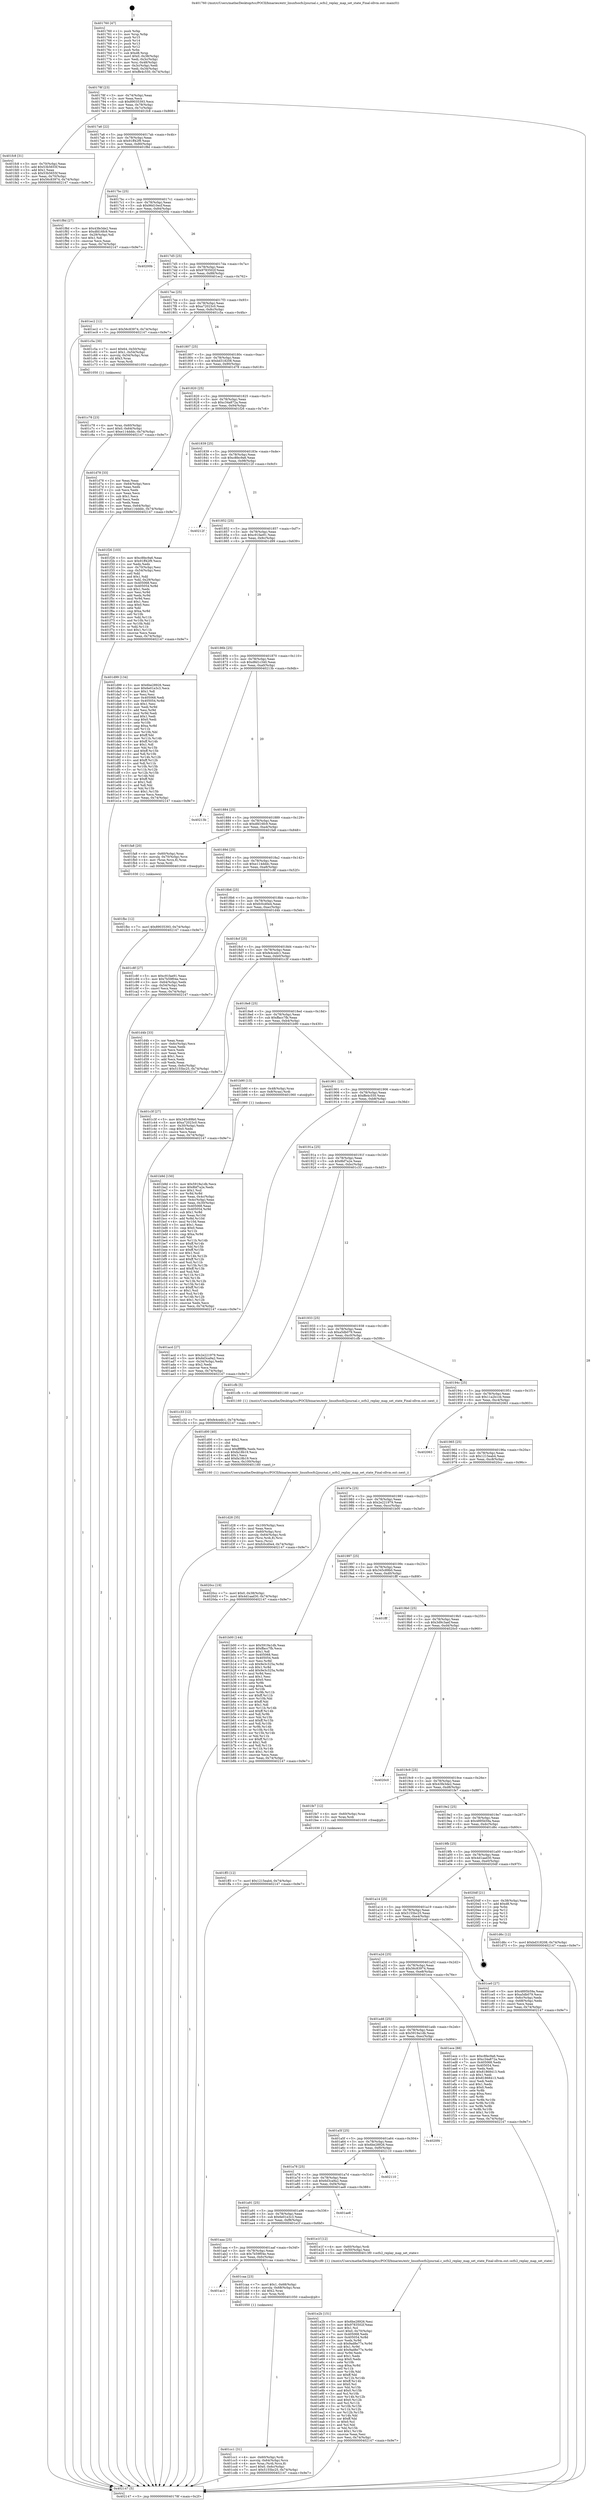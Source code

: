 digraph "0x401760" {
  label = "0x401760 (/mnt/c/Users/mathe/Desktop/tcc/POCII/binaries/extr_linuxfsocfs2journal.c_ocfs2_replay_map_set_state_Final-ollvm.out::main(0))"
  labelloc = "t"
  node[shape=record]

  Entry [label="",width=0.3,height=0.3,shape=circle,fillcolor=black,style=filled]
  "0x40178f" [label="{
     0x40178f [23]\l
     | [instrs]\l
     &nbsp;&nbsp;0x40178f \<+3\>: mov -0x74(%rbp),%eax\l
     &nbsp;&nbsp;0x401792 \<+2\>: mov %eax,%ecx\l
     &nbsp;&nbsp;0x401794 \<+6\>: sub $0x89035393,%ecx\l
     &nbsp;&nbsp;0x40179a \<+3\>: mov %eax,-0x78(%rbp)\l
     &nbsp;&nbsp;0x40179d \<+3\>: mov %ecx,-0x7c(%rbp)\l
     &nbsp;&nbsp;0x4017a0 \<+6\>: je 0000000000401fc8 \<main+0x868\>\l
  }"]
  "0x401fc8" [label="{
     0x401fc8 [31]\l
     | [instrs]\l
     &nbsp;&nbsp;0x401fc8 \<+3\>: mov -0x70(%rbp),%eax\l
     &nbsp;&nbsp;0x401fcb \<+5\>: add $0x53b5655f,%eax\l
     &nbsp;&nbsp;0x401fd0 \<+3\>: add $0x1,%eax\l
     &nbsp;&nbsp;0x401fd3 \<+5\>: sub $0x53b5655f,%eax\l
     &nbsp;&nbsp;0x401fd8 \<+3\>: mov %eax,-0x70(%rbp)\l
     &nbsp;&nbsp;0x401fdb \<+7\>: movl $0x56c83974,-0x74(%rbp)\l
     &nbsp;&nbsp;0x401fe2 \<+5\>: jmp 0000000000402147 \<main+0x9e7\>\l
  }"]
  "0x4017a6" [label="{
     0x4017a6 [22]\l
     | [instrs]\l
     &nbsp;&nbsp;0x4017a6 \<+5\>: jmp 00000000004017ab \<main+0x4b\>\l
     &nbsp;&nbsp;0x4017ab \<+3\>: mov -0x78(%rbp),%eax\l
     &nbsp;&nbsp;0x4017ae \<+5\>: sub $0x91ff42f9,%eax\l
     &nbsp;&nbsp;0x4017b3 \<+3\>: mov %eax,-0x80(%rbp)\l
     &nbsp;&nbsp;0x4017b6 \<+6\>: je 0000000000401f8d \<main+0x82d\>\l
  }"]
  Exit [label="",width=0.3,height=0.3,shape=circle,fillcolor=black,style=filled,peripheries=2]
  "0x401f8d" [label="{
     0x401f8d [27]\l
     | [instrs]\l
     &nbsp;&nbsp;0x401f8d \<+5\>: mov $0x43fe3de2,%eax\l
     &nbsp;&nbsp;0x401f92 \<+5\>: mov $0xdfd16fc9,%ecx\l
     &nbsp;&nbsp;0x401f97 \<+3\>: mov -0x29(%rbp),%dl\l
     &nbsp;&nbsp;0x401f9a \<+3\>: test $0x1,%dl\l
     &nbsp;&nbsp;0x401f9d \<+3\>: cmovne %ecx,%eax\l
     &nbsp;&nbsp;0x401fa0 \<+3\>: mov %eax,-0x74(%rbp)\l
     &nbsp;&nbsp;0x401fa3 \<+5\>: jmp 0000000000402147 \<main+0x9e7\>\l
  }"]
  "0x4017bc" [label="{
     0x4017bc [25]\l
     | [instrs]\l
     &nbsp;&nbsp;0x4017bc \<+5\>: jmp 00000000004017c1 \<main+0x61\>\l
     &nbsp;&nbsp;0x4017c1 \<+3\>: mov -0x78(%rbp),%eax\l
     &nbsp;&nbsp;0x4017c4 \<+5\>: sub $0x96d10ecf,%eax\l
     &nbsp;&nbsp;0x4017c9 \<+6\>: mov %eax,-0x84(%rbp)\l
     &nbsp;&nbsp;0x4017cf \<+6\>: je 000000000040200b \<main+0x8ab\>\l
  }"]
  "0x401ff3" [label="{
     0x401ff3 [12]\l
     | [instrs]\l
     &nbsp;&nbsp;0x401ff3 \<+7\>: movl $0x1215eab4,-0x74(%rbp)\l
     &nbsp;&nbsp;0x401ffa \<+5\>: jmp 0000000000402147 \<main+0x9e7\>\l
  }"]
  "0x40200b" [label="{
     0x40200b\l
  }", style=dashed]
  "0x4017d5" [label="{
     0x4017d5 [25]\l
     | [instrs]\l
     &nbsp;&nbsp;0x4017d5 \<+5\>: jmp 00000000004017da \<main+0x7a\>\l
     &nbsp;&nbsp;0x4017da \<+3\>: mov -0x78(%rbp),%eax\l
     &nbsp;&nbsp;0x4017dd \<+5\>: sub $0x9783502f,%eax\l
     &nbsp;&nbsp;0x4017e2 \<+6\>: mov %eax,-0x88(%rbp)\l
     &nbsp;&nbsp;0x4017e8 \<+6\>: je 0000000000401ec2 \<main+0x762\>\l
  }"]
  "0x401fbc" [label="{
     0x401fbc [12]\l
     | [instrs]\l
     &nbsp;&nbsp;0x401fbc \<+7\>: movl $0x89035393,-0x74(%rbp)\l
     &nbsp;&nbsp;0x401fc3 \<+5\>: jmp 0000000000402147 \<main+0x9e7\>\l
  }"]
  "0x401ec2" [label="{
     0x401ec2 [12]\l
     | [instrs]\l
     &nbsp;&nbsp;0x401ec2 \<+7\>: movl $0x56c83974,-0x74(%rbp)\l
     &nbsp;&nbsp;0x401ec9 \<+5\>: jmp 0000000000402147 \<main+0x9e7\>\l
  }"]
  "0x4017ee" [label="{
     0x4017ee [25]\l
     | [instrs]\l
     &nbsp;&nbsp;0x4017ee \<+5\>: jmp 00000000004017f3 \<main+0x93\>\l
     &nbsp;&nbsp;0x4017f3 \<+3\>: mov -0x78(%rbp),%eax\l
     &nbsp;&nbsp;0x4017f6 \<+5\>: sub $0xa72023c0,%eax\l
     &nbsp;&nbsp;0x4017fb \<+6\>: mov %eax,-0x8c(%rbp)\l
     &nbsp;&nbsp;0x401801 \<+6\>: je 0000000000401c5a \<main+0x4fa\>\l
  }"]
  "0x401e2b" [label="{
     0x401e2b [151]\l
     | [instrs]\l
     &nbsp;&nbsp;0x401e2b \<+5\>: mov $0x6be28926,%esi\l
     &nbsp;&nbsp;0x401e30 \<+5\>: mov $0x9783502f,%eax\l
     &nbsp;&nbsp;0x401e35 \<+2\>: mov $0x1,%cl\l
     &nbsp;&nbsp;0x401e37 \<+7\>: movl $0x0,-0x70(%rbp)\l
     &nbsp;&nbsp;0x401e3e \<+7\>: mov 0x405068,%edx\l
     &nbsp;&nbsp;0x401e45 \<+8\>: mov 0x405054,%r8d\l
     &nbsp;&nbsp;0x401e4d \<+3\>: mov %edx,%r9d\l
     &nbsp;&nbsp;0x401e50 \<+7\>: sub $0x9ad8e77e,%r9d\l
     &nbsp;&nbsp;0x401e57 \<+4\>: sub $0x1,%r9d\l
     &nbsp;&nbsp;0x401e5b \<+7\>: add $0x9ad8e77e,%r9d\l
     &nbsp;&nbsp;0x401e62 \<+4\>: imul %r9d,%edx\l
     &nbsp;&nbsp;0x401e66 \<+3\>: and $0x1,%edx\l
     &nbsp;&nbsp;0x401e69 \<+3\>: cmp $0x0,%edx\l
     &nbsp;&nbsp;0x401e6c \<+4\>: sete %r10b\l
     &nbsp;&nbsp;0x401e70 \<+4\>: cmp $0xa,%r8d\l
     &nbsp;&nbsp;0x401e74 \<+4\>: setl %r11b\l
     &nbsp;&nbsp;0x401e78 \<+3\>: mov %r10b,%bl\l
     &nbsp;&nbsp;0x401e7b \<+3\>: xor $0xff,%bl\l
     &nbsp;&nbsp;0x401e7e \<+3\>: mov %r11b,%r14b\l
     &nbsp;&nbsp;0x401e81 \<+4\>: xor $0xff,%r14b\l
     &nbsp;&nbsp;0x401e85 \<+3\>: xor $0x0,%cl\l
     &nbsp;&nbsp;0x401e88 \<+3\>: mov %bl,%r15b\l
     &nbsp;&nbsp;0x401e8b \<+4\>: and $0x0,%r15b\l
     &nbsp;&nbsp;0x401e8f \<+3\>: and %cl,%r10b\l
     &nbsp;&nbsp;0x401e92 \<+3\>: mov %r14b,%r12b\l
     &nbsp;&nbsp;0x401e95 \<+4\>: and $0x0,%r12b\l
     &nbsp;&nbsp;0x401e99 \<+3\>: and %cl,%r11b\l
     &nbsp;&nbsp;0x401e9c \<+3\>: or %r10b,%r15b\l
     &nbsp;&nbsp;0x401e9f \<+3\>: or %r11b,%r12b\l
     &nbsp;&nbsp;0x401ea2 \<+3\>: xor %r12b,%r15b\l
     &nbsp;&nbsp;0x401ea5 \<+3\>: or %r14b,%bl\l
     &nbsp;&nbsp;0x401ea8 \<+3\>: xor $0xff,%bl\l
     &nbsp;&nbsp;0x401eab \<+3\>: or $0x0,%cl\l
     &nbsp;&nbsp;0x401eae \<+2\>: and %cl,%bl\l
     &nbsp;&nbsp;0x401eb0 \<+3\>: or %bl,%r15b\l
     &nbsp;&nbsp;0x401eb3 \<+4\>: test $0x1,%r15b\l
     &nbsp;&nbsp;0x401eb7 \<+3\>: cmovne %eax,%esi\l
     &nbsp;&nbsp;0x401eba \<+3\>: mov %esi,-0x74(%rbp)\l
     &nbsp;&nbsp;0x401ebd \<+5\>: jmp 0000000000402147 \<main+0x9e7\>\l
  }"]
  "0x401c5a" [label="{
     0x401c5a [30]\l
     | [instrs]\l
     &nbsp;&nbsp;0x401c5a \<+7\>: movl $0x64,-0x50(%rbp)\l
     &nbsp;&nbsp;0x401c61 \<+7\>: movl $0x1,-0x54(%rbp)\l
     &nbsp;&nbsp;0x401c68 \<+4\>: movslq -0x54(%rbp),%rax\l
     &nbsp;&nbsp;0x401c6c \<+4\>: shl $0x3,%rax\l
     &nbsp;&nbsp;0x401c70 \<+3\>: mov %rax,%rdi\l
     &nbsp;&nbsp;0x401c73 \<+5\>: call 0000000000401050 \<malloc@plt\>\l
     | [calls]\l
     &nbsp;&nbsp;0x401050 \{1\} (unknown)\l
  }"]
  "0x401807" [label="{
     0x401807 [25]\l
     | [instrs]\l
     &nbsp;&nbsp;0x401807 \<+5\>: jmp 000000000040180c \<main+0xac\>\l
     &nbsp;&nbsp;0x40180c \<+3\>: mov -0x78(%rbp),%eax\l
     &nbsp;&nbsp;0x40180f \<+5\>: sub $0xbd318208,%eax\l
     &nbsp;&nbsp;0x401814 \<+6\>: mov %eax,-0x90(%rbp)\l
     &nbsp;&nbsp;0x40181a \<+6\>: je 0000000000401d78 \<main+0x618\>\l
  }"]
  "0x401d28" [label="{
     0x401d28 [35]\l
     | [instrs]\l
     &nbsp;&nbsp;0x401d28 \<+6\>: mov -0x100(%rbp),%ecx\l
     &nbsp;&nbsp;0x401d2e \<+3\>: imul %eax,%ecx\l
     &nbsp;&nbsp;0x401d31 \<+4\>: mov -0x60(%rbp),%rsi\l
     &nbsp;&nbsp;0x401d35 \<+4\>: movslq -0x64(%rbp),%rdi\l
     &nbsp;&nbsp;0x401d39 \<+4\>: mov (%rsi,%rdi,8),%rsi\l
     &nbsp;&nbsp;0x401d3d \<+2\>: mov %ecx,(%rsi)\l
     &nbsp;&nbsp;0x401d3f \<+7\>: movl $0xfc0cd0e4,-0x74(%rbp)\l
     &nbsp;&nbsp;0x401d46 \<+5\>: jmp 0000000000402147 \<main+0x9e7\>\l
  }"]
  "0x401d78" [label="{
     0x401d78 [33]\l
     | [instrs]\l
     &nbsp;&nbsp;0x401d78 \<+2\>: xor %eax,%eax\l
     &nbsp;&nbsp;0x401d7a \<+3\>: mov -0x64(%rbp),%ecx\l
     &nbsp;&nbsp;0x401d7d \<+2\>: mov %eax,%edx\l
     &nbsp;&nbsp;0x401d7f \<+2\>: sub %ecx,%edx\l
     &nbsp;&nbsp;0x401d81 \<+2\>: mov %eax,%ecx\l
     &nbsp;&nbsp;0x401d83 \<+3\>: sub $0x1,%ecx\l
     &nbsp;&nbsp;0x401d86 \<+2\>: add %ecx,%edx\l
     &nbsp;&nbsp;0x401d88 \<+2\>: sub %edx,%eax\l
     &nbsp;&nbsp;0x401d8a \<+3\>: mov %eax,-0x64(%rbp)\l
     &nbsp;&nbsp;0x401d8d \<+7\>: movl $0xe114dddc,-0x74(%rbp)\l
     &nbsp;&nbsp;0x401d94 \<+5\>: jmp 0000000000402147 \<main+0x9e7\>\l
  }"]
  "0x401820" [label="{
     0x401820 [25]\l
     | [instrs]\l
     &nbsp;&nbsp;0x401820 \<+5\>: jmp 0000000000401825 \<main+0xc5\>\l
     &nbsp;&nbsp;0x401825 \<+3\>: mov -0x78(%rbp),%eax\l
     &nbsp;&nbsp;0x401828 \<+5\>: sub $0xc34a872a,%eax\l
     &nbsp;&nbsp;0x40182d \<+6\>: mov %eax,-0x94(%rbp)\l
     &nbsp;&nbsp;0x401833 \<+6\>: je 0000000000401f26 \<main+0x7c6\>\l
  }"]
  "0x401d00" [label="{
     0x401d00 [40]\l
     | [instrs]\l
     &nbsp;&nbsp;0x401d00 \<+5\>: mov $0x2,%ecx\l
     &nbsp;&nbsp;0x401d05 \<+1\>: cltd\l
     &nbsp;&nbsp;0x401d06 \<+2\>: idiv %ecx\l
     &nbsp;&nbsp;0x401d08 \<+6\>: imul $0xfffffffe,%edx,%ecx\l
     &nbsp;&nbsp;0x401d0e \<+6\>: sub $0xfa18b19,%ecx\l
     &nbsp;&nbsp;0x401d14 \<+3\>: add $0x1,%ecx\l
     &nbsp;&nbsp;0x401d17 \<+6\>: add $0xfa18b19,%ecx\l
     &nbsp;&nbsp;0x401d1d \<+6\>: mov %ecx,-0x100(%rbp)\l
     &nbsp;&nbsp;0x401d23 \<+5\>: call 0000000000401160 \<next_i\>\l
     | [calls]\l
     &nbsp;&nbsp;0x401160 \{1\} (/mnt/c/Users/mathe/Desktop/tcc/POCII/binaries/extr_linuxfsocfs2journal.c_ocfs2_replay_map_set_state_Final-ollvm.out::next_i)\l
  }"]
  "0x401f26" [label="{
     0x401f26 [103]\l
     | [instrs]\l
     &nbsp;&nbsp;0x401f26 \<+5\>: mov $0xc8fec9a6,%eax\l
     &nbsp;&nbsp;0x401f2b \<+5\>: mov $0x91ff42f9,%ecx\l
     &nbsp;&nbsp;0x401f30 \<+2\>: xor %edx,%edx\l
     &nbsp;&nbsp;0x401f32 \<+3\>: mov -0x70(%rbp),%esi\l
     &nbsp;&nbsp;0x401f35 \<+3\>: cmp -0x54(%rbp),%esi\l
     &nbsp;&nbsp;0x401f38 \<+4\>: setl %dil\l
     &nbsp;&nbsp;0x401f3c \<+4\>: and $0x1,%dil\l
     &nbsp;&nbsp;0x401f40 \<+4\>: mov %dil,-0x29(%rbp)\l
     &nbsp;&nbsp;0x401f44 \<+7\>: mov 0x405068,%esi\l
     &nbsp;&nbsp;0x401f4b \<+8\>: mov 0x405054,%r8d\l
     &nbsp;&nbsp;0x401f53 \<+3\>: sub $0x1,%edx\l
     &nbsp;&nbsp;0x401f56 \<+3\>: mov %esi,%r9d\l
     &nbsp;&nbsp;0x401f59 \<+3\>: add %edx,%r9d\l
     &nbsp;&nbsp;0x401f5c \<+4\>: imul %r9d,%esi\l
     &nbsp;&nbsp;0x401f60 \<+3\>: and $0x1,%esi\l
     &nbsp;&nbsp;0x401f63 \<+3\>: cmp $0x0,%esi\l
     &nbsp;&nbsp;0x401f66 \<+4\>: sete %dil\l
     &nbsp;&nbsp;0x401f6a \<+4\>: cmp $0xa,%r8d\l
     &nbsp;&nbsp;0x401f6e \<+4\>: setl %r10b\l
     &nbsp;&nbsp;0x401f72 \<+3\>: mov %dil,%r11b\l
     &nbsp;&nbsp;0x401f75 \<+3\>: and %r10b,%r11b\l
     &nbsp;&nbsp;0x401f78 \<+3\>: xor %r10b,%dil\l
     &nbsp;&nbsp;0x401f7b \<+3\>: or %dil,%r11b\l
     &nbsp;&nbsp;0x401f7e \<+4\>: test $0x1,%r11b\l
     &nbsp;&nbsp;0x401f82 \<+3\>: cmovne %ecx,%eax\l
     &nbsp;&nbsp;0x401f85 \<+3\>: mov %eax,-0x74(%rbp)\l
     &nbsp;&nbsp;0x401f88 \<+5\>: jmp 0000000000402147 \<main+0x9e7\>\l
  }"]
  "0x401839" [label="{
     0x401839 [25]\l
     | [instrs]\l
     &nbsp;&nbsp;0x401839 \<+5\>: jmp 000000000040183e \<main+0xde\>\l
     &nbsp;&nbsp;0x40183e \<+3\>: mov -0x78(%rbp),%eax\l
     &nbsp;&nbsp;0x401841 \<+5\>: sub $0xc8fec9a6,%eax\l
     &nbsp;&nbsp;0x401846 \<+6\>: mov %eax,-0x98(%rbp)\l
     &nbsp;&nbsp;0x40184c \<+6\>: je 000000000040212f \<main+0x9cf\>\l
  }"]
  "0x401cc1" [label="{
     0x401cc1 [31]\l
     | [instrs]\l
     &nbsp;&nbsp;0x401cc1 \<+4\>: mov -0x60(%rbp),%rdi\l
     &nbsp;&nbsp;0x401cc5 \<+4\>: movslq -0x64(%rbp),%rcx\l
     &nbsp;&nbsp;0x401cc9 \<+4\>: mov %rax,(%rdi,%rcx,8)\l
     &nbsp;&nbsp;0x401ccd \<+7\>: movl $0x0,-0x6c(%rbp)\l
     &nbsp;&nbsp;0x401cd4 \<+7\>: movl $0x5155bc25,-0x74(%rbp)\l
     &nbsp;&nbsp;0x401cdb \<+5\>: jmp 0000000000402147 \<main+0x9e7\>\l
  }"]
  "0x40212f" [label="{
     0x40212f\l
  }", style=dashed]
  "0x401852" [label="{
     0x401852 [25]\l
     | [instrs]\l
     &nbsp;&nbsp;0x401852 \<+5\>: jmp 0000000000401857 \<main+0xf7\>\l
     &nbsp;&nbsp;0x401857 \<+3\>: mov -0x78(%rbp),%eax\l
     &nbsp;&nbsp;0x40185a \<+5\>: sub $0xc91fae91,%eax\l
     &nbsp;&nbsp;0x40185f \<+6\>: mov %eax,-0x9c(%rbp)\l
     &nbsp;&nbsp;0x401865 \<+6\>: je 0000000000401d99 \<main+0x639\>\l
  }"]
  "0x401ac3" [label="{
     0x401ac3\l
  }", style=dashed]
  "0x401d99" [label="{
     0x401d99 [134]\l
     | [instrs]\l
     &nbsp;&nbsp;0x401d99 \<+5\>: mov $0x6be28926,%eax\l
     &nbsp;&nbsp;0x401d9e \<+5\>: mov $0x6e01e3c3,%ecx\l
     &nbsp;&nbsp;0x401da3 \<+2\>: mov $0x1,%dl\l
     &nbsp;&nbsp;0x401da5 \<+2\>: xor %esi,%esi\l
     &nbsp;&nbsp;0x401da7 \<+7\>: mov 0x405068,%edi\l
     &nbsp;&nbsp;0x401dae \<+8\>: mov 0x405054,%r8d\l
     &nbsp;&nbsp;0x401db6 \<+3\>: sub $0x1,%esi\l
     &nbsp;&nbsp;0x401db9 \<+3\>: mov %edi,%r9d\l
     &nbsp;&nbsp;0x401dbc \<+3\>: add %esi,%r9d\l
     &nbsp;&nbsp;0x401dbf \<+4\>: imul %r9d,%edi\l
     &nbsp;&nbsp;0x401dc3 \<+3\>: and $0x1,%edi\l
     &nbsp;&nbsp;0x401dc6 \<+3\>: cmp $0x0,%edi\l
     &nbsp;&nbsp;0x401dc9 \<+4\>: sete %r10b\l
     &nbsp;&nbsp;0x401dcd \<+4\>: cmp $0xa,%r8d\l
     &nbsp;&nbsp;0x401dd1 \<+4\>: setl %r11b\l
     &nbsp;&nbsp;0x401dd5 \<+3\>: mov %r10b,%bl\l
     &nbsp;&nbsp;0x401dd8 \<+3\>: xor $0xff,%bl\l
     &nbsp;&nbsp;0x401ddb \<+3\>: mov %r11b,%r14b\l
     &nbsp;&nbsp;0x401dde \<+4\>: xor $0xff,%r14b\l
     &nbsp;&nbsp;0x401de2 \<+3\>: xor $0x1,%dl\l
     &nbsp;&nbsp;0x401de5 \<+3\>: mov %bl,%r15b\l
     &nbsp;&nbsp;0x401de8 \<+4\>: and $0xff,%r15b\l
     &nbsp;&nbsp;0x401dec \<+3\>: and %dl,%r10b\l
     &nbsp;&nbsp;0x401def \<+3\>: mov %r14b,%r12b\l
     &nbsp;&nbsp;0x401df2 \<+4\>: and $0xff,%r12b\l
     &nbsp;&nbsp;0x401df6 \<+3\>: and %dl,%r11b\l
     &nbsp;&nbsp;0x401df9 \<+3\>: or %r10b,%r15b\l
     &nbsp;&nbsp;0x401dfc \<+3\>: or %r11b,%r12b\l
     &nbsp;&nbsp;0x401dff \<+3\>: xor %r12b,%r15b\l
     &nbsp;&nbsp;0x401e02 \<+3\>: or %r14b,%bl\l
     &nbsp;&nbsp;0x401e05 \<+3\>: xor $0xff,%bl\l
     &nbsp;&nbsp;0x401e08 \<+3\>: or $0x1,%dl\l
     &nbsp;&nbsp;0x401e0b \<+2\>: and %dl,%bl\l
     &nbsp;&nbsp;0x401e0d \<+3\>: or %bl,%r15b\l
     &nbsp;&nbsp;0x401e10 \<+4\>: test $0x1,%r15b\l
     &nbsp;&nbsp;0x401e14 \<+3\>: cmovne %ecx,%eax\l
     &nbsp;&nbsp;0x401e17 \<+3\>: mov %eax,-0x74(%rbp)\l
     &nbsp;&nbsp;0x401e1a \<+5\>: jmp 0000000000402147 \<main+0x9e7\>\l
  }"]
  "0x40186b" [label="{
     0x40186b [25]\l
     | [instrs]\l
     &nbsp;&nbsp;0x40186b \<+5\>: jmp 0000000000401870 \<main+0x110\>\l
     &nbsp;&nbsp;0x401870 \<+3\>: mov -0x78(%rbp),%eax\l
     &nbsp;&nbsp;0x401873 \<+5\>: sub $0xd8d1c340,%eax\l
     &nbsp;&nbsp;0x401878 \<+6\>: mov %eax,-0xa0(%rbp)\l
     &nbsp;&nbsp;0x40187e \<+6\>: je 000000000040213b \<main+0x9db\>\l
  }"]
  "0x401caa" [label="{
     0x401caa [23]\l
     | [instrs]\l
     &nbsp;&nbsp;0x401caa \<+7\>: movl $0x1,-0x68(%rbp)\l
     &nbsp;&nbsp;0x401cb1 \<+4\>: movslq -0x68(%rbp),%rax\l
     &nbsp;&nbsp;0x401cb5 \<+4\>: shl $0x2,%rax\l
     &nbsp;&nbsp;0x401cb9 \<+3\>: mov %rax,%rdi\l
     &nbsp;&nbsp;0x401cbc \<+5\>: call 0000000000401050 \<malloc@plt\>\l
     | [calls]\l
     &nbsp;&nbsp;0x401050 \{1\} (unknown)\l
  }"]
  "0x40213b" [label="{
     0x40213b\l
  }", style=dashed]
  "0x401884" [label="{
     0x401884 [25]\l
     | [instrs]\l
     &nbsp;&nbsp;0x401884 \<+5\>: jmp 0000000000401889 \<main+0x129\>\l
     &nbsp;&nbsp;0x401889 \<+3\>: mov -0x78(%rbp),%eax\l
     &nbsp;&nbsp;0x40188c \<+5\>: sub $0xdfd16fc9,%eax\l
     &nbsp;&nbsp;0x401891 \<+6\>: mov %eax,-0xa4(%rbp)\l
     &nbsp;&nbsp;0x401897 \<+6\>: je 0000000000401fa8 \<main+0x848\>\l
  }"]
  "0x401aaa" [label="{
     0x401aaa [25]\l
     | [instrs]\l
     &nbsp;&nbsp;0x401aaa \<+5\>: jmp 0000000000401aaf \<main+0x34f\>\l
     &nbsp;&nbsp;0x401aaf \<+3\>: mov -0x78(%rbp),%eax\l
     &nbsp;&nbsp;0x401ab2 \<+5\>: sub $0x7b59f04e,%eax\l
     &nbsp;&nbsp;0x401ab7 \<+6\>: mov %eax,-0xfc(%rbp)\l
     &nbsp;&nbsp;0x401abd \<+6\>: je 0000000000401caa \<main+0x54a\>\l
  }"]
  "0x401fa8" [label="{
     0x401fa8 [20]\l
     | [instrs]\l
     &nbsp;&nbsp;0x401fa8 \<+4\>: mov -0x60(%rbp),%rax\l
     &nbsp;&nbsp;0x401fac \<+4\>: movslq -0x70(%rbp),%rcx\l
     &nbsp;&nbsp;0x401fb0 \<+4\>: mov (%rax,%rcx,8),%rax\l
     &nbsp;&nbsp;0x401fb4 \<+3\>: mov %rax,%rdi\l
     &nbsp;&nbsp;0x401fb7 \<+5\>: call 0000000000401030 \<free@plt\>\l
     | [calls]\l
     &nbsp;&nbsp;0x401030 \{1\} (unknown)\l
  }"]
  "0x40189d" [label="{
     0x40189d [25]\l
     | [instrs]\l
     &nbsp;&nbsp;0x40189d \<+5\>: jmp 00000000004018a2 \<main+0x142\>\l
     &nbsp;&nbsp;0x4018a2 \<+3\>: mov -0x78(%rbp),%eax\l
     &nbsp;&nbsp;0x4018a5 \<+5\>: sub $0xe114dddc,%eax\l
     &nbsp;&nbsp;0x4018aa \<+6\>: mov %eax,-0xa8(%rbp)\l
     &nbsp;&nbsp;0x4018b0 \<+6\>: je 0000000000401c8f \<main+0x52f\>\l
  }"]
  "0x401e1f" [label="{
     0x401e1f [12]\l
     | [instrs]\l
     &nbsp;&nbsp;0x401e1f \<+4\>: mov -0x60(%rbp),%rdi\l
     &nbsp;&nbsp;0x401e23 \<+3\>: mov -0x50(%rbp),%esi\l
     &nbsp;&nbsp;0x401e26 \<+5\>: call 00000000004013f0 \<ocfs2_replay_map_set_state\>\l
     | [calls]\l
     &nbsp;&nbsp;0x4013f0 \{1\} (/mnt/c/Users/mathe/Desktop/tcc/POCII/binaries/extr_linuxfsocfs2journal.c_ocfs2_replay_map_set_state_Final-ollvm.out::ocfs2_replay_map_set_state)\l
  }"]
  "0x401c8f" [label="{
     0x401c8f [27]\l
     | [instrs]\l
     &nbsp;&nbsp;0x401c8f \<+5\>: mov $0xc91fae91,%eax\l
     &nbsp;&nbsp;0x401c94 \<+5\>: mov $0x7b59f04e,%ecx\l
     &nbsp;&nbsp;0x401c99 \<+3\>: mov -0x64(%rbp),%edx\l
     &nbsp;&nbsp;0x401c9c \<+3\>: cmp -0x54(%rbp),%edx\l
     &nbsp;&nbsp;0x401c9f \<+3\>: cmovl %ecx,%eax\l
     &nbsp;&nbsp;0x401ca2 \<+3\>: mov %eax,-0x74(%rbp)\l
     &nbsp;&nbsp;0x401ca5 \<+5\>: jmp 0000000000402147 \<main+0x9e7\>\l
  }"]
  "0x4018b6" [label="{
     0x4018b6 [25]\l
     | [instrs]\l
     &nbsp;&nbsp;0x4018b6 \<+5\>: jmp 00000000004018bb \<main+0x15b\>\l
     &nbsp;&nbsp;0x4018bb \<+3\>: mov -0x78(%rbp),%eax\l
     &nbsp;&nbsp;0x4018be \<+5\>: sub $0xfc0cd0e4,%eax\l
     &nbsp;&nbsp;0x4018c3 \<+6\>: mov %eax,-0xac(%rbp)\l
     &nbsp;&nbsp;0x4018c9 \<+6\>: je 0000000000401d4b \<main+0x5eb\>\l
  }"]
  "0x401a91" [label="{
     0x401a91 [25]\l
     | [instrs]\l
     &nbsp;&nbsp;0x401a91 \<+5\>: jmp 0000000000401a96 \<main+0x336\>\l
     &nbsp;&nbsp;0x401a96 \<+3\>: mov -0x78(%rbp),%eax\l
     &nbsp;&nbsp;0x401a99 \<+5\>: sub $0x6e01e3c3,%eax\l
     &nbsp;&nbsp;0x401a9e \<+6\>: mov %eax,-0xf8(%rbp)\l
     &nbsp;&nbsp;0x401aa4 \<+6\>: je 0000000000401e1f \<main+0x6bf\>\l
  }"]
  "0x401d4b" [label="{
     0x401d4b [33]\l
     | [instrs]\l
     &nbsp;&nbsp;0x401d4b \<+2\>: xor %eax,%eax\l
     &nbsp;&nbsp;0x401d4d \<+3\>: mov -0x6c(%rbp),%ecx\l
     &nbsp;&nbsp;0x401d50 \<+2\>: mov %eax,%edx\l
     &nbsp;&nbsp;0x401d52 \<+2\>: sub %ecx,%edx\l
     &nbsp;&nbsp;0x401d54 \<+2\>: mov %eax,%ecx\l
     &nbsp;&nbsp;0x401d56 \<+3\>: sub $0x1,%ecx\l
     &nbsp;&nbsp;0x401d59 \<+2\>: add %ecx,%edx\l
     &nbsp;&nbsp;0x401d5b \<+2\>: sub %edx,%eax\l
     &nbsp;&nbsp;0x401d5d \<+3\>: mov %eax,-0x6c(%rbp)\l
     &nbsp;&nbsp;0x401d60 \<+7\>: movl $0x5155bc25,-0x74(%rbp)\l
     &nbsp;&nbsp;0x401d67 \<+5\>: jmp 0000000000402147 \<main+0x9e7\>\l
  }"]
  "0x4018cf" [label="{
     0x4018cf [25]\l
     | [instrs]\l
     &nbsp;&nbsp;0x4018cf \<+5\>: jmp 00000000004018d4 \<main+0x174\>\l
     &nbsp;&nbsp;0x4018d4 \<+3\>: mov -0x78(%rbp),%eax\l
     &nbsp;&nbsp;0x4018d7 \<+5\>: sub $0xfe4cedc1,%eax\l
     &nbsp;&nbsp;0x4018dc \<+6\>: mov %eax,-0xb0(%rbp)\l
     &nbsp;&nbsp;0x4018e2 \<+6\>: je 0000000000401c3f \<main+0x4df\>\l
  }"]
  "0x401ae8" [label="{
     0x401ae8\l
  }", style=dashed]
  "0x401c3f" [label="{
     0x401c3f [27]\l
     | [instrs]\l
     &nbsp;&nbsp;0x401c3f \<+5\>: mov $0x345c89b0,%eax\l
     &nbsp;&nbsp;0x401c44 \<+5\>: mov $0xa72023c0,%ecx\l
     &nbsp;&nbsp;0x401c49 \<+3\>: mov -0x30(%rbp),%edx\l
     &nbsp;&nbsp;0x401c4c \<+3\>: cmp $0x0,%edx\l
     &nbsp;&nbsp;0x401c4f \<+3\>: cmove %ecx,%eax\l
     &nbsp;&nbsp;0x401c52 \<+3\>: mov %eax,-0x74(%rbp)\l
     &nbsp;&nbsp;0x401c55 \<+5\>: jmp 0000000000402147 \<main+0x9e7\>\l
  }"]
  "0x4018e8" [label="{
     0x4018e8 [25]\l
     | [instrs]\l
     &nbsp;&nbsp;0x4018e8 \<+5\>: jmp 00000000004018ed \<main+0x18d\>\l
     &nbsp;&nbsp;0x4018ed \<+3\>: mov -0x78(%rbp),%eax\l
     &nbsp;&nbsp;0x4018f0 \<+5\>: sub $0xffacc7fb,%eax\l
     &nbsp;&nbsp;0x4018f5 \<+6\>: mov %eax,-0xb4(%rbp)\l
     &nbsp;&nbsp;0x4018fb \<+6\>: je 0000000000401b90 \<main+0x430\>\l
  }"]
  "0x401a78" [label="{
     0x401a78 [25]\l
     | [instrs]\l
     &nbsp;&nbsp;0x401a78 \<+5\>: jmp 0000000000401a7d \<main+0x31d\>\l
     &nbsp;&nbsp;0x401a7d \<+3\>: mov -0x78(%rbp),%eax\l
     &nbsp;&nbsp;0x401a80 \<+5\>: sub $0x6d3ca9a2,%eax\l
     &nbsp;&nbsp;0x401a85 \<+6\>: mov %eax,-0xf4(%rbp)\l
     &nbsp;&nbsp;0x401a8b \<+6\>: je 0000000000401ae8 \<main+0x388\>\l
  }"]
  "0x401b90" [label="{
     0x401b90 [13]\l
     | [instrs]\l
     &nbsp;&nbsp;0x401b90 \<+4\>: mov -0x48(%rbp),%rax\l
     &nbsp;&nbsp;0x401b94 \<+4\>: mov 0x8(%rax),%rdi\l
     &nbsp;&nbsp;0x401b98 \<+5\>: call 0000000000401060 \<atoi@plt\>\l
     | [calls]\l
     &nbsp;&nbsp;0x401060 \{1\} (unknown)\l
  }"]
  "0x401901" [label="{
     0x401901 [25]\l
     | [instrs]\l
     &nbsp;&nbsp;0x401901 \<+5\>: jmp 0000000000401906 \<main+0x1a6\>\l
     &nbsp;&nbsp;0x401906 \<+3\>: mov -0x78(%rbp),%eax\l
     &nbsp;&nbsp;0x401909 \<+5\>: sub $0xffe4c550,%eax\l
     &nbsp;&nbsp;0x40190e \<+6\>: mov %eax,-0xb8(%rbp)\l
     &nbsp;&nbsp;0x401914 \<+6\>: je 0000000000401acd \<main+0x36d\>\l
  }"]
  "0x402110" [label="{
     0x402110\l
  }", style=dashed]
  "0x401acd" [label="{
     0x401acd [27]\l
     | [instrs]\l
     &nbsp;&nbsp;0x401acd \<+5\>: mov $0x2e221979,%eax\l
     &nbsp;&nbsp;0x401ad2 \<+5\>: mov $0x6d3ca9a2,%ecx\l
     &nbsp;&nbsp;0x401ad7 \<+3\>: mov -0x34(%rbp),%edx\l
     &nbsp;&nbsp;0x401ada \<+3\>: cmp $0x2,%edx\l
     &nbsp;&nbsp;0x401add \<+3\>: cmovne %ecx,%eax\l
     &nbsp;&nbsp;0x401ae0 \<+3\>: mov %eax,-0x74(%rbp)\l
     &nbsp;&nbsp;0x401ae3 \<+5\>: jmp 0000000000402147 \<main+0x9e7\>\l
  }"]
  "0x40191a" [label="{
     0x40191a [25]\l
     | [instrs]\l
     &nbsp;&nbsp;0x40191a \<+5\>: jmp 000000000040191f \<main+0x1bf\>\l
     &nbsp;&nbsp;0x40191f \<+3\>: mov -0x78(%rbp),%eax\l
     &nbsp;&nbsp;0x401922 \<+5\>: sub $0x8bf7a2e,%eax\l
     &nbsp;&nbsp;0x401927 \<+6\>: mov %eax,-0xbc(%rbp)\l
     &nbsp;&nbsp;0x40192d \<+6\>: je 0000000000401c33 \<main+0x4d3\>\l
  }"]
  "0x402147" [label="{
     0x402147 [5]\l
     | [instrs]\l
     &nbsp;&nbsp;0x402147 \<+5\>: jmp 000000000040178f \<main+0x2f\>\l
  }"]
  "0x401760" [label="{
     0x401760 [47]\l
     | [instrs]\l
     &nbsp;&nbsp;0x401760 \<+1\>: push %rbp\l
     &nbsp;&nbsp;0x401761 \<+3\>: mov %rsp,%rbp\l
     &nbsp;&nbsp;0x401764 \<+2\>: push %r15\l
     &nbsp;&nbsp;0x401766 \<+2\>: push %r14\l
     &nbsp;&nbsp;0x401768 \<+2\>: push %r13\l
     &nbsp;&nbsp;0x40176a \<+2\>: push %r12\l
     &nbsp;&nbsp;0x40176c \<+1\>: push %rbx\l
     &nbsp;&nbsp;0x40176d \<+7\>: sub $0xd8,%rsp\l
     &nbsp;&nbsp;0x401774 \<+7\>: movl $0x0,-0x38(%rbp)\l
     &nbsp;&nbsp;0x40177b \<+3\>: mov %edi,-0x3c(%rbp)\l
     &nbsp;&nbsp;0x40177e \<+4\>: mov %rsi,-0x48(%rbp)\l
     &nbsp;&nbsp;0x401782 \<+3\>: mov -0x3c(%rbp),%edi\l
     &nbsp;&nbsp;0x401785 \<+3\>: mov %edi,-0x34(%rbp)\l
     &nbsp;&nbsp;0x401788 \<+7\>: movl $0xffe4c550,-0x74(%rbp)\l
  }"]
  "0x401a5f" [label="{
     0x401a5f [25]\l
     | [instrs]\l
     &nbsp;&nbsp;0x401a5f \<+5\>: jmp 0000000000401a64 \<main+0x304\>\l
     &nbsp;&nbsp;0x401a64 \<+3\>: mov -0x78(%rbp),%eax\l
     &nbsp;&nbsp;0x401a67 \<+5\>: sub $0x6be28926,%eax\l
     &nbsp;&nbsp;0x401a6c \<+6\>: mov %eax,-0xf0(%rbp)\l
     &nbsp;&nbsp;0x401a72 \<+6\>: je 0000000000402110 \<main+0x9b0\>\l
  }"]
  "0x401c33" [label="{
     0x401c33 [12]\l
     | [instrs]\l
     &nbsp;&nbsp;0x401c33 \<+7\>: movl $0xfe4cedc1,-0x74(%rbp)\l
     &nbsp;&nbsp;0x401c3a \<+5\>: jmp 0000000000402147 \<main+0x9e7\>\l
  }"]
  "0x401933" [label="{
     0x401933 [25]\l
     | [instrs]\l
     &nbsp;&nbsp;0x401933 \<+5\>: jmp 0000000000401938 \<main+0x1d8\>\l
     &nbsp;&nbsp;0x401938 \<+3\>: mov -0x78(%rbp),%eax\l
     &nbsp;&nbsp;0x40193b \<+5\>: sub $0xa5db079,%eax\l
     &nbsp;&nbsp;0x401940 \<+6\>: mov %eax,-0xc0(%rbp)\l
     &nbsp;&nbsp;0x401946 \<+6\>: je 0000000000401cfb \<main+0x59b\>\l
  }"]
  "0x4020f4" [label="{
     0x4020f4\l
  }", style=dashed]
  "0x401cfb" [label="{
     0x401cfb [5]\l
     | [instrs]\l
     &nbsp;&nbsp;0x401cfb \<+5\>: call 0000000000401160 \<next_i\>\l
     | [calls]\l
     &nbsp;&nbsp;0x401160 \{1\} (/mnt/c/Users/mathe/Desktop/tcc/POCII/binaries/extr_linuxfsocfs2journal.c_ocfs2_replay_map_set_state_Final-ollvm.out::next_i)\l
  }"]
  "0x40194c" [label="{
     0x40194c [25]\l
     | [instrs]\l
     &nbsp;&nbsp;0x40194c \<+5\>: jmp 0000000000401951 \<main+0x1f1\>\l
     &nbsp;&nbsp;0x401951 \<+3\>: mov -0x78(%rbp),%eax\l
     &nbsp;&nbsp;0x401954 \<+5\>: sub $0x11a2b1cb,%eax\l
     &nbsp;&nbsp;0x401959 \<+6\>: mov %eax,-0xc4(%rbp)\l
     &nbsp;&nbsp;0x40195f \<+6\>: je 0000000000402063 \<main+0x903\>\l
  }"]
  "0x401a46" [label="{
     0x401a46 [25]\l
     | [instrs]\l
     &nbsp;&nbsp;0x401a46 \<+5\>: jmp 0000000000401a4b \<main+0x2eb\>\l
     &nbsp;&nbsp;0x401a4b \<+3\>: mov -0x78(%rbp),%eax\l
     &nbsp;&nbsp;0x401a4e \<+5\>: sub $0x5919a1db,%eax\l
     &nbsp;&nbsp;0x401a53 \<+6\>: mov %eax,-0xec(%rbp)\l
     &nbsp;&nbsp;0x401a59 \<+6\>: je 00000000004020f4 \<main+0x994\>\l
  }"]
  "0x402063" [label="{
     0x402063\l
  }", style=dashed]
  "0x401965" [label="{
     0x401965 [25]\l
     | [instrs]\l
     &nbsp;&nbsp;0x401965 \<+5\>: jmp 000000000040196a \<main+0x20a\>\l
     &nbsp;&nbsp;0x40196a \<+3\>: mov -0x78(%rbp),%eax\l
     &nbsp;&nbsp;0x40196d \<+5\>: sub $0x1215eab4,%eax\l
     &nbsp;&nbsp;0x401972 \<+6\>: mov %eax,-0xc8(%rbp)\l
     &nbsp;&nbsp;0x401978 \<+6\>: je 00000000004020cc \<main+0x96c\>\l
  }"]
  "0x401ece" [label="{
     0x401ece [88]\l
     | [instrs]\l
     &nbsp;&nbsp;0x401ece \<+5\>: mov $0xc8fec9a6,%eax\l
     &nbsp;&nbsp;0x401ed3 \<+5\>: mov $0xc34a872a,%ecx\l
     &nbsp;&nbsp;0x401ed8 \<+7\>: mov 0x405068,%edx\l
     &nbsp;&nbsp;0x401edf \<+7\>: mov 0x405054,%esi\l
     &nbsp;&nbsp;0x401ee6 \<+2\>: mov %edx,%edi\l
     &nbsp;&nbsp;0x401ee8 \<+6\>: add $0x81868413,%edi\l
     &nbsp;&nbsp;0x401eee \<+3\>: sub $0x1,%edi\l
     &nbsp;&nbsp;0x401ef1 \<+6\>: sub $0x81868413,%edi\l
     &nbsp;&nbsp;0x401ef7 \<+3\>: imul %edi,%edx\l
     &nbsp;&nbsp;0x401efa \<+3\>: and $0x1,%edx\l
     &nbsp;&nbsp;0x401efd \<+3\>: cmp $0x0,%edx\l
     &nbsp;&nbsp;0x401f00 \<+4\>: sete %r8b\l
     &nbsp;&nbsp;0x401f04 \<+3\>: cmp $0xa,%esi\l
     &nbsp;&nbsp;0x401f07 \<+4\>: setl %r9b\l
     &nbsp;&nbsp;0x401f0b \<+3\>: mov %r8b,%r10b\l
     &nbsp;&nbsp;0x401f0e \<+3\>: and %r9b,%r10b\l
     &nbsp;&nbsp;0x401f11 \<+3\>: xor %r9b,%r8b\l
     &nbsp;&nbsp;0x401f14 \<+3\>: or %r8b,%r10b\l
     &nbsp;&nbsp;0x401f17 \<+4\>: test $0x1,%r10b\l
     &nbsp;&nbsp;0x401f1b \<+3\>: cmovne %ecx,%eax\l
     &nbsp;&nbsp;0x401f1e \<+3\>: mov %eax,-0x74(%rbp)\l
     &nbsp;&nbsp;0x401f21 \<+5\>: jmp 0000000000402147 \<main+0x9e7\>\l
  }"]
  "0x4020cc" [label="{
     0x4020cc [19]\l
     | [instrs]\l
     &nbsp;&nbsp;0x4020cc \<+7\>: movl $0x0,-0x38(%rbp)\l
     &nbsp;&nbsp;0x4020d3 \<+7\>: movl $0x4d1aad30,-0x74(%rbp)\l
     &nbsp;&nbsp;0x4020da \<+5\>: jmp 0000000000402147 \<main+0x9e7\>\l
  }"]
  "0x40197e" [label="{
     0x40197e [25]\l
     | [instrs]\l
     &nbsp;&nbsp;0x40197e \<+5\>: jmp 0000000000401983 \<main+0x223\>\l
     &nbsp;&nbsp;0x401983 \<+3\>: mov -0x78(%rbp),%eax\l
     &nbsp;&nbsp;0x401986 \<+5\>: sub $0x2e221979,%eax\l
     &nbsp;&nbsp;0x40198b \<+6\>: mov %eax,-0xcc(%rbp)\l
     &nbsp;&nbsp;0x401991 \<+6\>: je 0000000000401b00 \<main+0x3a0\>\l
  }"]
  "0x401a2d" [label="{
     0x401a2d [25]\l
     | [instrs]\l
     &nbsp;&nbsp;0x401a2d \<+5\>: jmp 0000000000401a32 \<main+0x2d2\>\l
     &nbsp;&nbsp;0x401a32 \<+3\>: mov -0x78(%rbp),%eax\l
     &nbsp;&nbsp;0x401a35 \<+5\>: sub $0x56c83974,%eax\l
     &nbsp;&nbsp;0x401a3a \<+6\>: mov %eax,-0xe8(%rbp)\l
     &nbsp;&nbsp;0x401a40 \<+6\>: je 0000000000401ece \<main+0x76e\>\l
  }"]
  "0x401b00" [label="{
     0x401b00 [144]\l
     | [instrs]\l
     &nbsp;&nbsp;0x401b00 \<+5\>: mov $0x5919a1db,%eax\l
     &nbsp;&nbsp;0x401b05 \<+5\>: mov $0xffacc7fb,%ecx\l
     &nbsp;&nbsp;0x401b0a \<+2\>: mov $0x1,%dl\l
     &nbsp;&nbsp;0x401b0c \<+7\>: mov 0x405068,%esi\l
     &nbsp;&nbsp;0x401b13 \<+7\>: mov 0x405054,%edi\l
     &nbsp;&nbsp;0x401b1a \<+3\>: mov %esi,%r8d\l
     &nbsp;&nbsp;0x401b1d \<+7\>: sub $0x9e3c325a,%r8d\l
     &nbsp;&nbsp;0x401b24 \<+4\>: sub $0x1,%r8d\l
     &nbsp;&nbsp;0x401b28 \<+7\>: add $0x9e3c325a,%r8d\l
     &nbsp;&nbsp;0x401b2f \<+4\>: imul %r8d,%esi\l
     &nbsp;&nbsp;0x401b33 \<+3\>: and $0x1,%esi\l
     &nbsp;&nbsp;0x401b36 \<+3\>: cmp $0x0,%esi\l
     &nbsp;&nbsp;0x401b39 \<+4\>: sete %r9b\l
     &nbsp;&nbsp;0x401b3d \<+3\>: cmp $0xa,%edi\l
     &nbsp;&nbsp;0x401b40 \<+4\>: setl %r10b\l
     &nbsp;&nbsp;0x401b44 \<+3\>: mov %r9b,%r11b\l
     &nbsp;&nbsp;0x401b47 \<+4\>: xor $0xff,%r11b\l
     &nbsp;&nbsp;0x401b4b \<+3\>: mov %r10b,%bl\l
     &nbsp;&nbsp;0x401b4e \<+3\>: xor $0xff,%bl\l
     &nbsp;&nbsp;0x401b51 \<+3\>: xor $0x1,%dl\l
     &nbsp;&nbsp;0x401b54 \<+3\>: mov %r11b,%r14b\l
     &nbsp;&nbsp;0x401b57 \<+4\>: and $0xff,%r14b\l
     &nbsp;&nbsp;0x401b5b \<+3\>: and %dl,%r9b\l
     &nbsp;&nbsp;0x401b5e \<+3\>: mov %bl,%r15b\l
     &nbsp;&nbsp;0x401b61 \<+4\>: and $0xff,%r15b\l
     &nbsp;&nbsp;0x401b65 \<+3\>: and %dl,%r10b\l
     &nbsp;&nbsp;0x401b68 \<+3\>: or %r9b,%r14b\l
     &nbsp;&nbsp;0x401b6b \<+3\>: or %r10b,%r15b\l
     &nbsp;&nbsp;0x401b6e \<+3\>: xor %r15b,%r14b\l
     &nbsp;&nbsp;0x401b71 \<+3\>: or %bl,%r11b\l
     &nbsp;&nbsp;0x401b74 \<+4\>: xor $0xff,%r11b\l
     &nbsp;&nbsp;0x401b78 \<+3\>: or $0x1,%dl\l
     &nbsp;&nbsp;0x401b7b \<+3\>: and %dl,%r11b\l
     &nbsp;&nbsp;0x401b7e \<+3\>: or %r11b,%r14b\l
     &nbsp;&nbsp;0x401b81 \<+4\>: test $0x1,%r14b\l
     &nbsp;&nbsp;0x401b85 \<+3\>: cmovne %ecx,%eax\l
     &nbsp;&nbsp;0x401b88 \<+3\>: mov %eax,-0x74(%rbp)\l
     &nbsp;&nbsp;0x401b8b \<+5\>: jmp 0000000000402147 \<main+0x9e7\>\l
  }"]
  "0x401997" [label="{
     0x401997 [25]\l
     | [instrs]\l
     &nbsp;&nbsp;0x401997 \<+5\>: jmp 000000000040199c \<main+0x23c\>\l
     &nbsp;&nbsp;0x40199c \<+3\>: mov -0x78(%rbp),%eax\l
     &nbsp;&nbsp;0x40199f \<+5\>: sub $0x345c89b0,%eax\l
     &nbsp;&nbsp;0x4019a4 \<+6\>: mov %eax,-0xd0(%rbp)\l
     &nbsp;&nbsp;0x4019aa \<+6\>: je 0000000000401fff \<main+0x89f\>\l
  }"]
  "0x401b9d" [label="{
     0x401b9d [150]\l
     | [instrs]\l
     &nbsp;&nbsp;0x401b9d \<+5\>: mov $0x5919a1db,%ecx\l
     &nbsp;&nbsp;0x401ba2 \<+5\>: mov $0x8bf7a2e,%edx\l
     &nbsp;&nbsp;0x401ba7 \<+3\>: mov $0x1,%sil\l
     &nbsp;&nbsp;0x401baa \<+3\>: xor %r8d,%r8d\l
     &nbsp;&nbsp;0x401bad \<+3\>: mov %eax,-0x4c(%rbp)\l
     &nbsp;&nbsp;0x401bb0 \<+3\>: mov -0x4c(%rbp),%eax\l
     &nbsp;&nbsp;0x401bb3 \<+3\>: mov %eax,-0x30(%rbp)\l
     &nbsp;&nbsp;0x401bb6 \<+7\>: mov 0x405068,%eax\l
     &nbsp;&nbsp;0x401bbd \<+8\>: mov 0x405054,%r9d\l
     &nbsp;&nbsp;0x401bc5 \<+4\>: sub $0x1,%r8d\l
     &nbsp;&nbsp;0x401bc9 \<+3\>: mov %eax,%r10d\l
     &nbsp;&nbsp;0x401bcc \<+3\>: add %r8d,%r10d\l
     &nbsp;&nbsp;0x401bcf \<+4\>: imul %r10d,%eax\l
     &nbsp;&nbsp;0x401bd3 \<+3\>: and $0x1,%eax\l
     &nbsp;&nbsp;0x401bd6 \<+3\>: cmp $0x0,%eax\l
     &nbsp;&nbsp;0x401bd9 \<+4\>: sete %r11b\l
     &nbsp;&nbsp;0x401bdd \<+4\>: cmp $0xa,%r9d\l
     &nbsp;&nbsp;0x401be1 \<+3\>: setl %bl\l
     &nbsp;&nbsp;0x401be4 \<+3\>: mov %r11b,%r14b\l
     &nbsp;&nbsp;0x401be7 \<+4\>: xor $0xff,%r14b\l
     &nbsp;&nbsp;0x401beb \<+3\>: mov %bl,%r15b\l
     &nbsp;&nbsp;0x401bee \<+4\>: xor $0xff,%r15b\l
     &nbsp;&nbsp;0x401bf2 \<+4\>: xor $0x1,%sil\l
     &nbsp;&nbsp;0x401bf6 \<+3\>: mov %r14b,%r12b\l
     &nbsp;&nbsp;0x401bf9 \<+4\>: and $0xff,%r12b\l
     &nbsp;&nbsp;0x401bfd \<+3\>: and %sil,%r11b\l
     &nbsp;&nbsp;0x401c00 \<+3\>: mov %r15b,%r13b\l
     &nbsp;&nbsp;0x401c03 \<+4\>: and $0xff,%r13b\l
     &nbsp;&nbsp;0x401c07 \<+3\>: and %sil,%bl\l
     &nbsp;&nbsp;0x401c0a \<+3\>: or %r11b,%r12b\l
     &nbsp;&nbsp;0x401c0d \<+3\>: or %bl,%r13b\l
     &nbsp;&nbsp;0x401c10 \<+3\>: xor %r13b,%r12b\l
     &nbsp;&nbsp;0x401c13 \<+3\>: or %r15b,%r14b\l
     &nbsp;&nbsp;0x401c16 \<+4\>: xor $0xff,%r14b\l
     &nbsp;&nbsp;0x401c1a \<+4\>: or $0x1,%sil\l
     &nbsp;&nbsp;0x401c1e \<+3\>: and %sil,%r14b\l
     &nbsp;&nbsp;0x401c21 \<+3\>: or %r14b,%r12b\l
     &nbsp;&nbsp;0x401c24 \<+4\>: test $0x1,%r12b\l
     &nbsp;&nbsp;0x401c28 \<+3\>: cmovne %edx,%ecx\l
     &nbsp;&nbsp;0x401c2b \<+3\>: mov %ecx,-0x74(%rbp)\l
     &nbsp;&nbsp;0x401c2e \<+5\>: jmp 0000000000402147 \<main+0x9e7\>\l
  }"]
  "0x401c78" [label="{
     0x401c78 [23]\l
     | [instrs]\l
     &nbsp;&nbsp;0x401c78 \<+4\>: mov %rax,-0x60(%rbp)\l
     &nbsp;&nbsp;0x401c7c \<+7\>: movl $0x0,-0x64(%rbp)\l
     &nbsp;&nbsp;0x401c83 \<+7\>: movl $0xe114dddc,-0x74(%rbp)\l
     &nbsp;&nbsp;0x401c8a \<+5\>: jmp 0000000000402147 \<main+0x9e7\>\l
  }"]
  "0x401ce0" [label="{
     0x401ce0 [27]\l
     | [instrs]\l
     &nbsp;&nbsp;0x401ce0 \<+5\>: mov $0x4895b59a,%eax\l
     &nbsp;&nbsp;0x401ce5 \<+5\>: mov $0xa5db079,%ecx\l
     &nbsp;&nbsp;0x401cea \<+3\>: mov -0x6c(%rbp),%edx\l
     &nbsp;&nbsp;0x401ced \<+3\>: cmp -0x68(%rbp),%edx\l
     &nbsp;&nbsp;0x401cf0 \<+3\>: cmovl %ecx,%eax\l
     &nbsp;&nbsp;0x401cf3 \<+3\>: mov %eax,-0x74(%rbp)\l
     &nbsp;&nbsp;0x401cf6 \<+5\>: jmp 0000000000402147 \<main+0x9e7\>\l
  }"]
  "0x401fff" [label="{
     0x401fff\l
  }", style=dashed]
  "0x4019b0" [label="{
     0x4019b0 [25]\l
     | [instrs]\l
     &nbsp;&nbsp;0x4019b0 \<+5\>: jmp 00000000004019b5 \<main+0x255\>\l
     &nbsp;&nbsp;0x4019b5 \<+3\>: mov -0x78(%rbp),%eax\l
     &nbsp;&nbsp;0x4019b8 \<+5\>: sub $0x3d9c3aef,%eax\l
     &nbsp;&nbsp;0x4019bd \<+6\>: mov %eax,-0xd4(%rbp)\l
     &nbsp;&nbsp;0x4019c3 \<+6\>: je 00000000004020c0 \<main+0x960\>\l
  }"]
  "0x401a14" [label="{
     0x401a14 [25]\l
     | [instrs]\l
     &nbsp;&nbsp;0x401a14 \<+5\>: jmp 0000000000401a19 \<main+0x2b9\>\l
     &nbsp;&nbsp;0x401a19 \<+3\>: mov -0x78(%rbp),%eax\l
     &nbsp;&nbsp;0x401a1c \<+5\>: sub $0x5155bc25,%eax\l
     &nbsp;&nbsp;0x401a21 \<+6\>: mov %eax,-0xe4(%rbp)\l
     &nbsp;&nbsp;0x401a27 \<+6\>: je 0000000000401ce0 \<main+0x580\>\l
  }"]
  "0x4020c0" [label="{
     0x4020c0\l
  }", style=dashed]
  "0x4019c9" [label="{
     0x4019c9 [25]\l
     | [instrs]\l
     &nbsp;&nbsp;0x4019c9 \<+5\>: jmp 00000000004019ce \<main+0x26e\>\l
     &nbsp;&nbsp;0x4019ce \<+3\>: mov -0x78(%rbp),%eax\l
     &nbsp;&nbsp;0x4019d1 \<+5\>: sub $0x43fe3de2,%eax\l
     &nbsp;&nbsp;0x4019d6 \<+6\>: mov %eax,-0xd8(%rbp)\l
     &nbsp;&nbsp;0x4019dc \<+6\>: je 0000000000401fe7 \<main+0x887\>\l
  }"]
  "0x4020df" [label="{
     0x4020df [21]\l
     | [instrs]\l
     &nbsp;&nbsp;0x4020df \<+3\>: mov -0x38(%rbp),%eax\l
     &nbsp;&nbsp;0x4020e2 \<+7\>: add $0xd8,%rsp\l
     &nbsp;&nbsp;0x4020e9 \<+1\>: pop %rbx\l
     &nbsp;&nbsp;0x4020ea \<+2\>: pop %r12\l
     &nbsp;&nbsp;0x4020ec \<+2\>: pop %r13\l
     &nbsp;&nbsp;0x4020ee \<+2\>: pop %r14\l
     &nbsp;&nbsp;0x4020f0 \<+2\>: pop %r15\l
     &nbsp;&nbsp;0x4020f2 \<+1\>: pop %rbp\l
     &nbsp;&nbsp;0x4020f3 \<+1\>: ret\l
  }"]
  "0x401fe7" [label="{
     0x401fe7 [12]\l
     | [instrs]\l
     &nbsp;&nbsp;0x401fe7 \<+4\>: mov -0x60(%rbp),%rax\l
     &nbsp;&nbsp;0x401feb \<+3\>: mov %rax,%rdi\l
     &nbsp;&nbsp;0x401fee \<+5\>: call 0000000000401030 \<free@plt\>\l
     | [calls]\l
     &nbsp;&nbsp;0x401030 \{1\} (unknown)\l
  }"]
  "0x4019e2" [label="{
     0x4019e2 [25]\l
     | [instrs]\l
     &nbsp;&nbsp;0x4019e2 \<+5\>: jmp 00000000004019e7 \<main+0x287\>\l
     &nbsp;&nbsp;0x4019e7 \<+3\>: mov -0x78(%rbp),%eax\l
     &nbsp;&nbsp;0x4019ea \<+5\>: sub $0x4895b59a,%eax\l
     &nbsp;&nbsp;0x4019ef \<+6\>: mov %eax,-0xdc(%rbp)\l
     &nbsp;&nbsp;0x4019f5 \<+6\>: je 0000000000401d6c \<main+0x60c\>\l
  }"]
  "0x4019fb" [label="{
     0x4019fb [25]\l
     | [instrs]\l
     &nbsp;&nbsp;0x4019fb \<+5\>: jmp 0000000000401a00 \<main+0x2a0\>\l
     &nbsp;&nbsp;0x401a00 \<+3\>: mov -0x78(%rbp),%eax\l
     &nbsp;&nbsp;0x401a03 \<+5\>: sub $0x4d1aad30,%eax\l
     &nbsp;&nbsp;0x401a08 \<+6\>: mov %eax,-0xe0(%rbp)\l
     &nbsp;&nbsp;0x401a0e \<+6\>: je 00000000004020df \<main+0x97f\>\l
  }"]
  "0x401d6c" [label="{
     0x401d6c [12]\l
     | [instrs]\l
     &nbsp;&nbsp;0x401d6c \<+7\>: movl $0xbd318208,-0x74(%rbp)\l
     &nbsp;&nbsp;0x401d73 \<+5\>: jmp 0000000000402147 \<main+0x9e7\>\l
  }"]
  Entry -> "0x401760" [label=" 1"]
  "0x40178f" -> "0x401fc8" [label=" 1"]
  "0x40178f" -> "0x4017a6" [label=" 28"]
  "0x4020df" -> Exit [label=" 1"]
  "0x4017a6" -> "0x401f8d" [label=" 2"]
  "0x4017a6" -> "0x4017bc" [label=" 26"]
  "0x4020cc" -> "0x402147" [label=" 1"]
  "0x4017bc" -> "0x40200b" [label=" 0"]
  "0x4017bc" -> "0x4017d5" [label=" 26"]
  "0x401ff3" -> "0x402147" [label=" 1"]
  "0x4017d5" -> "0x401ec2" [label=" 1"]
  "0x4017d5" -> "0x4017ee" [label=" 25"]
  "0x401fe7" -> "0x401ff3" [label=" 1"]
  "0x4017ee" -> "0x401c5a" [label=" 1"]
  "0x4017ee" -> "0x401807" [label=" 24"]
  "0x401fc8" -> "0x402147" [label=" 1"]
  "0x401807" -> "0x401d78" [label=" 1"]
  "0x401807" -> "0x401820" [label=" 23"]
  "0x401fbc" -> "0x402147" [label=" 1"]
  "0x401820" -> "0x401f26" [label=" 2"]
  "0x401820" -> "0x401839" [label=" 21"]
  "0x401fa8" -> "0x401fbc" [label=" 1"]
  "0x401839" -> "0x40212f" [label=" 0"]
  "0x401839" -> "0x401852" [label=" 21"]
  "0x401f8d" -> "0x402147" [label=" 2"]
  "0x401852" -> "0x401d99" [label=" 1"]
  "0x401852" -> "0x40186b" [label=" 20"]
  "0x401f26" -> "0x402147" [label=" 2"]
  "0x40186b" -> "0x40213b" [label=" 0"]
  "0x40186b" -> "0x401884" [label=" 20"]
  "0x401ece" -> "0x402147" [label=" 2"]
  "0x401884" -> "0x401fa8" [label=" 1"]
  "0x401884" -> "0x40189d" [label=" 19"]
  "0x401e2b" -> "0x402147" [label=" 1"]
  "0x40189d" -> "0x401c8f" [label=" 2"]
  "0x40189d" -> "0x4018b6" [label=" 17"]
  "0x401e1f" -> "0x401e2b" [label=" 1"]
  "0x4018b6" -> "0x401d4b" [label=" 1"]
  "0x4018b6" -> "0x4018cf" [label=" 16"]
  "0x401d78" -> "0x402147" [label=" 1"]
  "0x4018cf" -> "0x401c3f" [label=" 1"]
  "0x4018cf" -> "0x4018e8" [label=" 15"]
  "0x401d6c" -> "0x402147" [label=" 1"]
  "0x4018e8" -> "0x401b90" [label=" 1"]
  "0x4018e8" -> "0x401901" [label=" 14"]
  "0x401d28" -> "0x402147" [label=" 1"]
  "0x401901" -> "0x401acd" [label=" 1"]
  "0x401901" -> "0x40191a" [label=" 13"]
  "0x401acd" -> "0x402147" [label=" 1"]
  "0x401760" -> "0x40178f" [label=" 1"]
  "0x402147" -> "0x40178f" [label=" 28"]
  "0x401d00" -> "0x401d28" [label=" 1"]
  "0x40191a" -> "0x401c33" [label=" 1"]
  "0x40191a" -> "0x401933" [label=" 12"]
  "0x401ce0" -> "0x402147" [label=" 2"]
  "0x401933" -> "0x401cfb" [label=" 1"]
  "0x401933" -> "0x40194c" [label=" 11"]
  "0x401cc1" -> "0x402147" [label=" 1"]
  "0x40194c" -> "0x402063" [label=" 0"]
  "0x40194c" -> "0x401965" [label=" 11"]
  "0x401aaa" -> "0x401ac3" [label=" 0"]
  "0x401965" -> "0x4020cc" [label=" 1"]
  "0x401965" -> "0x40197e" [label=" 10"]
  "0x401aaa" -> "0x401caa" [label=" 1"]
  "0x40197e" -> "0x401b00" [label=" 1"]
  "0x40197e" -> "0x401997" [label=" 9"]
  "0x401b00" -> "0x402147" [label=" 1"]
  "0x401b90" -> "0x401b9d" [label=" 1"]
  "0x401b9d" -> "0x402147" [label=" 1"]
  "0x401c33" -> "0x402147" [label=" 1"]
  "0x401c3f" -> "0x402147" [label=" 1"]
  "0x401c5a" -> "0x401c78" [label=" 1"]
  "0x401c78" -> "0x402147" [label=" 1"]
  "0x401c8f" -> "0x402147" [label=" 2"]
  "0x401a91" -> "0x401aaa" [label=" 1"]
  "0x401997" -> "0x401fff" [label=" 0"]
  "0x401997" -> "0x4019b0" [label=" 9"]
  "0x401a91" -> "0x401e1f" [label=" 1"]
  "0x4019b0" -> "0x4020c0" [label=" 0"]
  "0x4019b0" -> "0x4019c9" [label=" 9"]
  "0x401a78" -> "0x401a91" [label=" 2"]
  "0x4019c9" -> "0x401fe7" [label=" 1"]
  "0x4019c9" -> "0x4019e2" [label=" 8"]
  "0x401a78" -> "0x401ae8" [label=" 0"]
  "0x4019e2" -> "0x401d6c" [label=" 1"]
  "0x4019e2" -> "0x4019fb" [label=" 7"]
  "0x401d4b" -> "0x402147" [label=" 1"]
  "0x4019fb" -> "0x4020df" [label=" 1"]
  "0x4019fb" -> "0x401a14" [label=" 6"]
  "0x401d99" -> "0x402147" [label=" 1"]
  "0x401a14" -> "0x401ce0" [label=" 2"]
  "0x401a14" -> "0x401a2d" [label=" 4"]
  "0x401ec2" -> "0x402147" [label=" 1"]
  "0x401a2d" -> "0x401ece" [label=" 2"]
  "0x401a2d" -> "0x401a46" [label=" 2"]
  "0x401caa" -> "0x401cc1" [label=" 1"]
  "0x401a46" -> "0x4020f4" [label=" 0"]
  "0x401a46" -> "0x401a5f" [label=" 2"]
  "0x401cfb" -> "0x401d00" [label=" 1"]
  "0x401a5f" -> "0x402110" [label=" 0"]
  "0x401a5f" -> "0x401a78" [label=" 2"]
}
